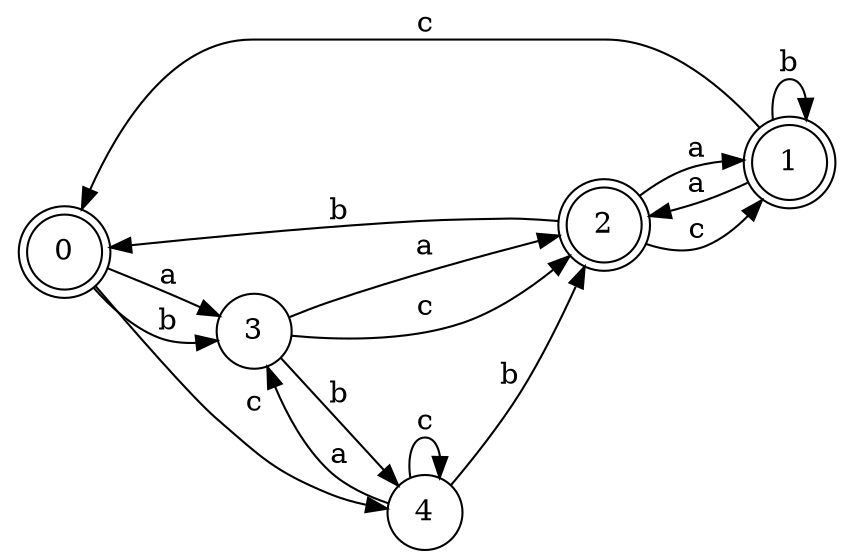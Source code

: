 digraph n4_9 {
__start0 [label="" shape="none"];

rankdir=LR;
size="8,5";

s0 [style="rounded,filled", color="black", fillcolor="white" shape="doublecircle", label="0"];
s1 [style="rounded,filled", color="black", fillcolor="white" shape="doublecircle", label="1"];
s2 [style="rounded,filled", color="black", fillcolor="white" shape="doublecircle", label="2"];
s3 [style="filled", color="black", fillcolor="white" shape="circle", label="3"];
s4 [style="filled", color="black", fillcolor="white" shape="circle", label="4"];
s0 -> s3 [label="a"];
s0 -> s3 [label="b"];
s0 -> s4 [label="c"];
s1 -> s2 [label="a"];
s1 -> s1 [label="b"];
s1 -> s0 [label="c"];
s2 -> s1 [label="a"];
s2 -> s0 [label="b"];
s2 -> s1 [label="c"];
s3 -> s2 [label="a"];
s3 -> s4 [label="b"];
s3 -> s2 [label="c"];
s4 -> s3 [label="a"];
s4 -> s2 [label="b"];
s4 -> s4 [label="c"];

}